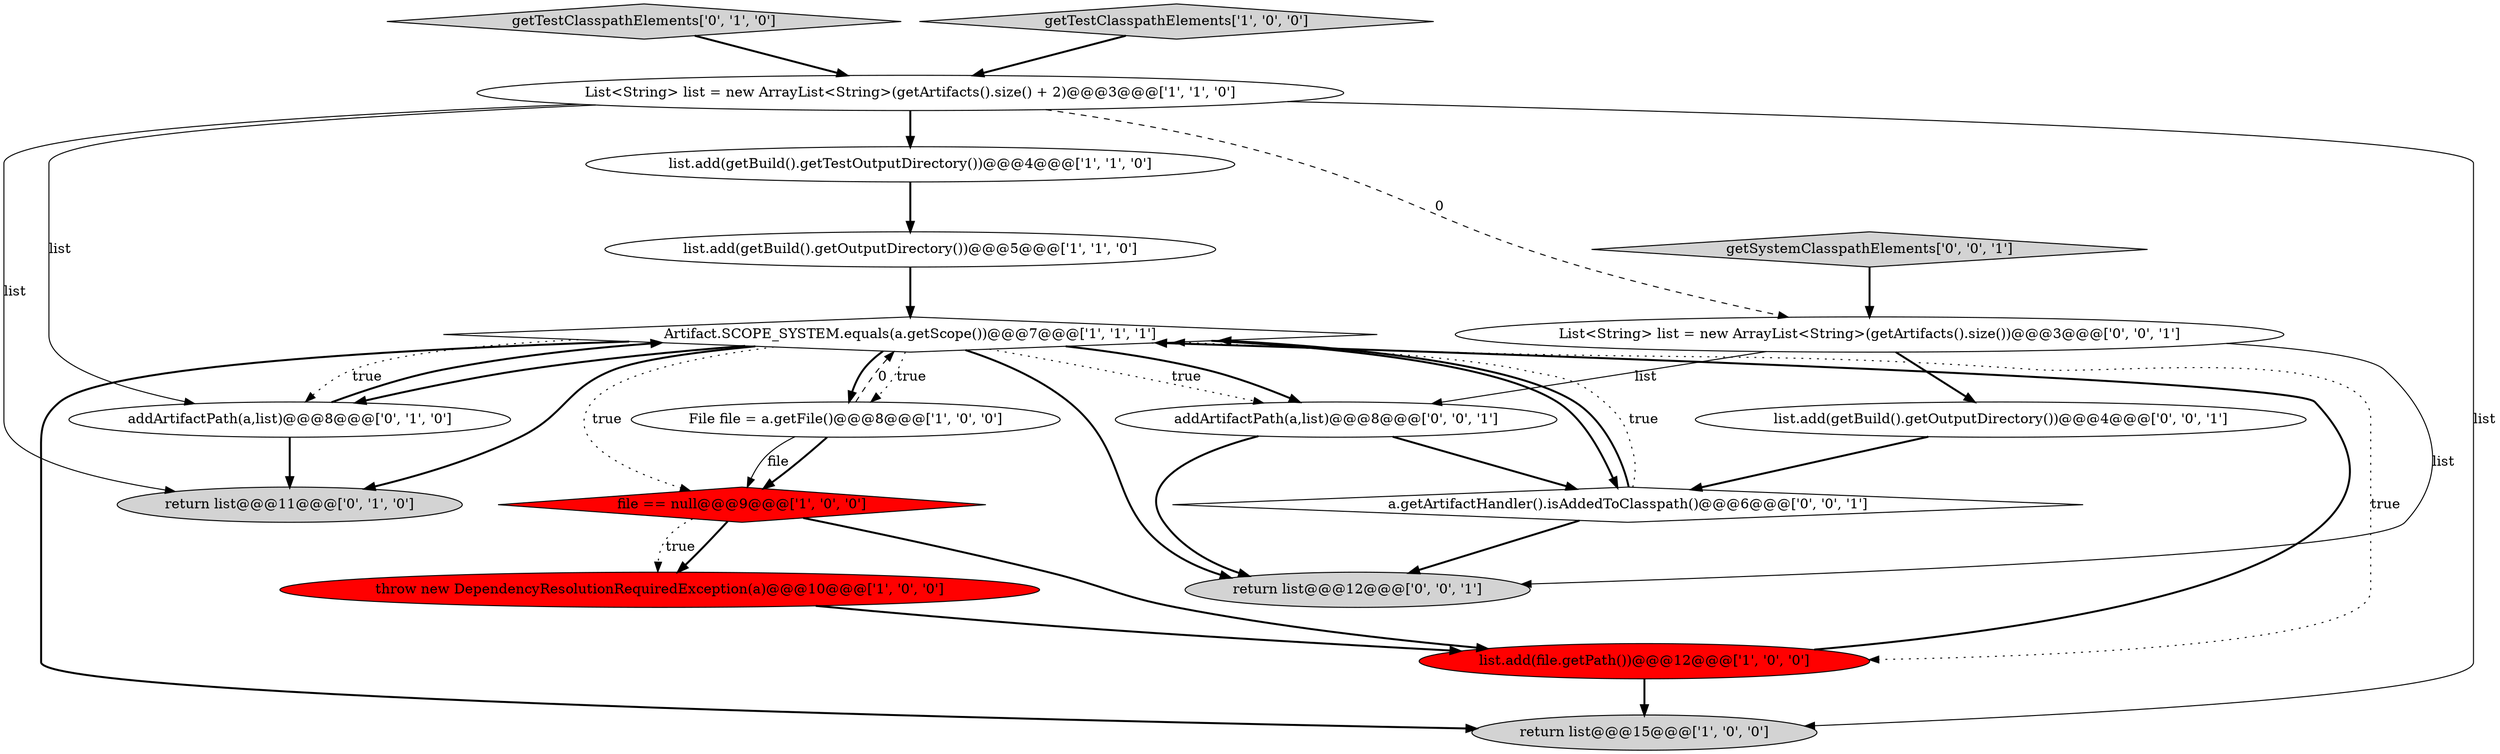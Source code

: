 digraph {
4 [style = filled, label = "list.add(getBuild().getOutputDirectory())@@@5@@@['1', '1', '0']", fillcolor = white, shape = ellipse image = "AAA0AAABBB1BBB"];
6 [style = filled, label = "file == null@@@9@@@['1', '0', '0']", fillcolor = red, shape = diamond image = "AAA1AAABBB1BBB"];
0 [style = filled, label = "list.add(getBuild().getTestOutputDirectory())@@@4@@@['1', '1', '0']", fillcolor = white, shape = ellipse image = "AAA0AAABBB1BBB"];
12 [style = filled, label = "addArtifactPath(a,list)@@@8@@@['0', '1', '0']", fillcolor = white, shape = ellipse image = "AAA0AAABBB2BBB"];
9 [style = filled, label = "return list@@@15@@@['1', '0', '0']", fillcolor = lightgray, shape = ellipse image = "AAA0AAABBB1BBB"];
14 [style = filled, label = "List<String> list = new ArrayList<String>(getArtifacts().size())@@@3@@@['0', '0', '1']", fillcolor = white, shape = ellipse image = "AAA0AAABBB3BBB"];
1 [style = filled, label = "List<String> list = new ArrayList<String>(getArtifacts().size() + 2)@@@3@@@['1', '1', '0']", fillcolor = white, shape = ellipse image = "AAA0AAABBB1BBB"];
15 [style = filled, label = "addArtifactPath(a,list)@@@8@@@['0', '0', '1']", fillcolor = white, shape = ellipse image = "AAA0AAABBB3BBB"];
16 [style = filled, label = "return list@@@12@@@['0', '0', '1']", fillcolor = lightgray, shape = ellipse image = "AAA0AAABBB3BBB"];
2 [style = filled, label = "Artifact.SCOPE_SYSTEM.equals(a.getScope())@@@7@@@['1', '1', '1']", fillcolor = white, shape = diamond image = "AAA0AAABBB1BBB"];
10 [style = filled, label = "getTestClasspathElements['0', '1', '0']", fillcolor = lightgray, shape = diamond image = "AAA0AAABBB2BBB"];
8 [style = filled, label = "throw new DependencyResolutionRequiredException(a)@@@10@@@['1', '0', '0']", fillcolor = red, shape = ellipse image = "AAA1AAABBB1BBB"];
13 [style = filled, label = "getSystemClasspathElements['0', '0', '1']", fillcolor = lightgray, shape = diamond image = "AAA0AAABBB3BBB"];
17 [style = filled, label = "list.add(getBuild().getOutputDirectory())@@@4@@@['0', '0', '1']", fillcolor = white, shape = ellipse image = "AAA0AAABBB3BBB"];
7 [style = filled, label = "getTestClasspathElements['1', '0', '0']", fillcolor = lightgray, shape = diamond image = "AAA0AAABBB1BBB"];
18 [style = filled, label = "a.getArtifactHandler().isAddedToClasspath()@@@6@@@['0', '0', '1']", fillcolor = white, shape = diamond image = "AAA0AAABBB3BBB"];
5 [style = filled, label = "list.add(file.getPath())@@@12@@@['1', '0', '0']", fillcolor = red, shape = ellipse image = "AAA1AAABBB1BBB"];
3 [style = filled, label = "File file = a.getFile()@@@8@@@['1', '0', '0']", fillcolor = white, shape = ellipse image = "AAA0AAABBB1BBB"];
11 [style = filled, label = "return list@@@11@@@['0', '1', '0']", fillcolor = lightgray, shape = ellipse image = "AAA0AAABBB2BBB"];
2->3 [style = dotted, label="true"];
3->2 [style = dashed, label="0"];
7->1 [style = bold, label=""];
5->9 [style = bold, label=""];
1->14 [style = dashed, label="0"];
3->6 [style = solid, label="file"];
2->3 [style = bold, label=""];
1->11 [style = solid, label="list"];
12->11 [style = bold, label=""];
2->15 [style = dotted, label="true"];
1->9 [style = solid, label="list"];
3->6 [style = bold, label=""];
14->17 [style = bold, label=""];
2->18 [style = bold, label=""];
1->0 [style = bold, label=""];
2->9 [style = bold, label=""];
4->2 [style = bold, label=""];
18->2 [style = bold, label=""];
15->16 [style = bold, label=""];
15->18 [style = bold, label=""];
2->12 [style = bold, label=""];
2->16 [style = bold, label=""];
6->5 [style = bold, label=""];
5->2 [style = bold, label=""];
12->2 [style = bold, label=""];
14->15 [style = solid, label="list"];
8->5 [style = bold, label=""];
0->4 [style = bold, label=""];
2->6 [style = dotted, label="true"];
6->8 [style = dotted, label="true"];
1->12 [style = solid, label="list"];
6->8 [style = bold, label=""];
2->15 [style = bold, label=""];
2->12 [style = dotted, label="true"];
2->5 [style = dotted, label="true"];
10->1 [style = bold, label=""];
13->14 [style = bold, label=""];
2->11 [style = bold, label=""];
14->16 [style = solid, label="list"];
17->18 [style = bold, label=""];
18->2 [style = dotted, label="true"];
18->16 [style = bold, label=""];
}
